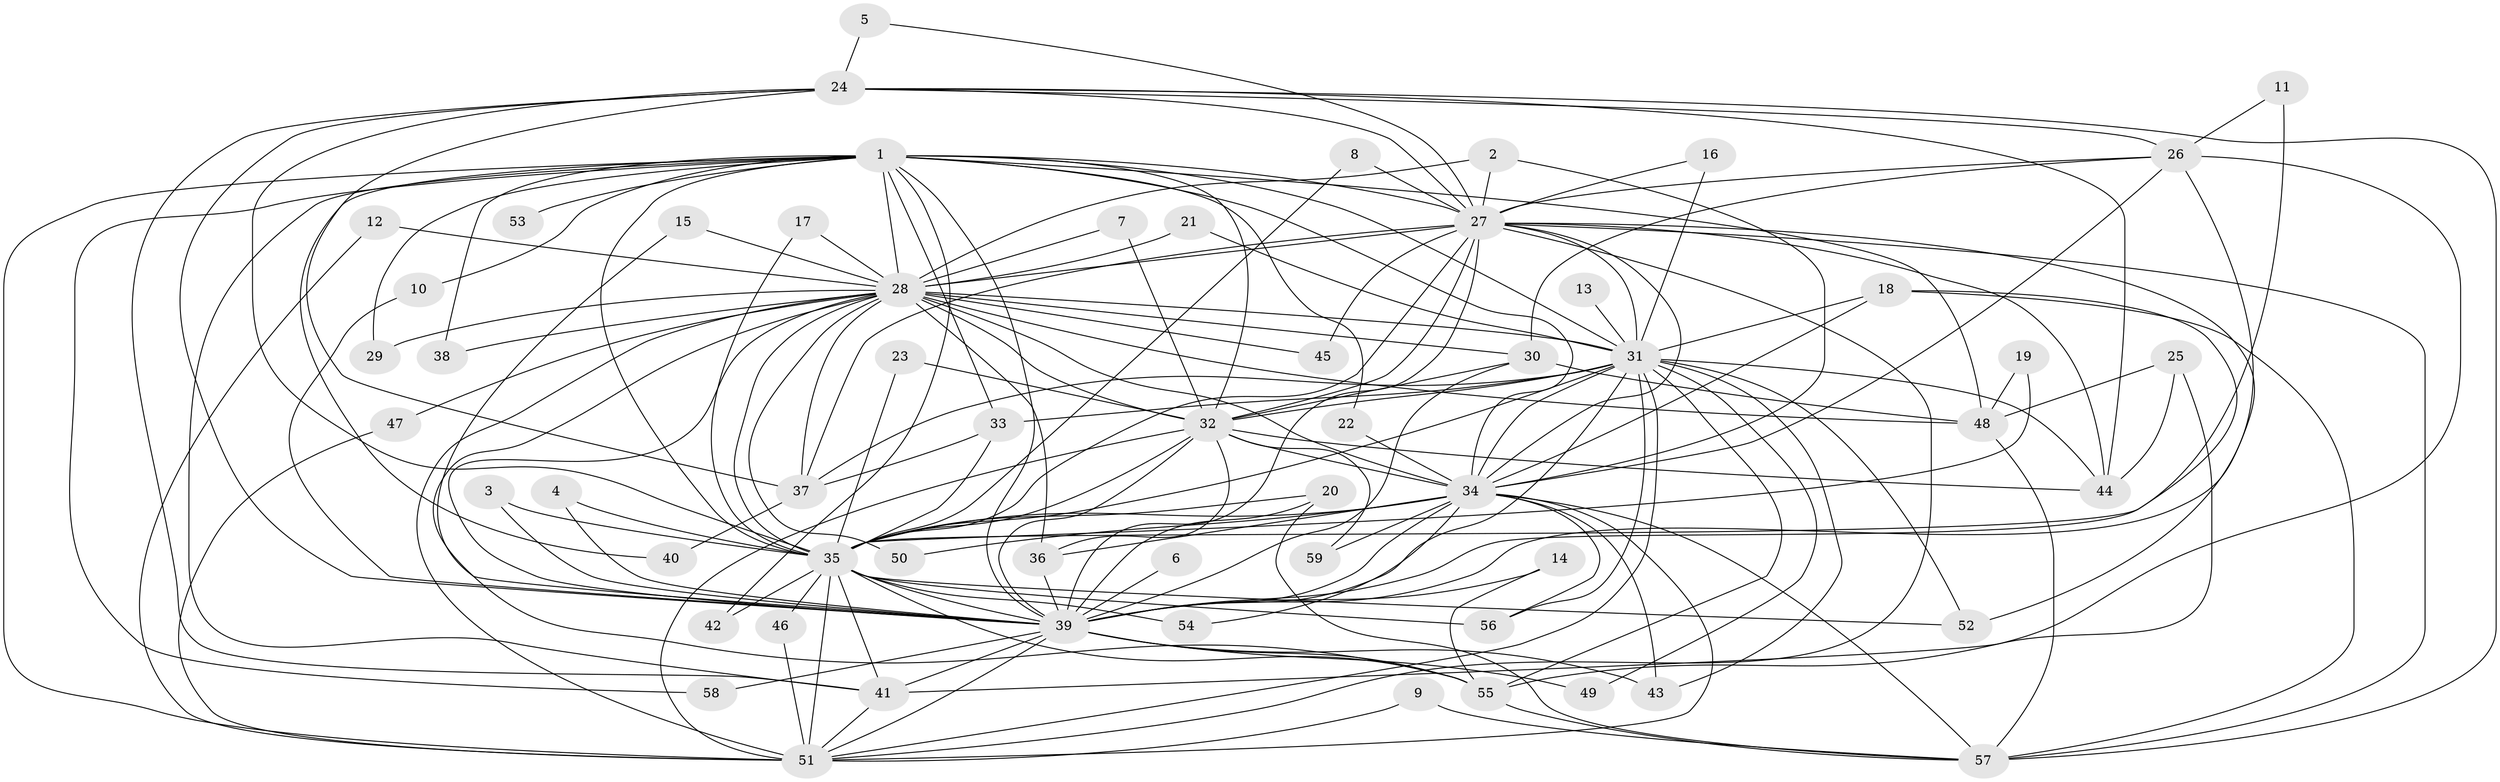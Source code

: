 // original degree distribution, {19: 0.008695652173913044, 15: 0.008695652173913044, 34: 0.008695652173913044, 25: 0.008695652173913044, 17: 0.008695652173913044, 16: 0.008695652173913044, 20: 0.008695652173913044, 29: 0.008695652173913044, 28: 0.008695652173913044, 27: 0.008695652173913044, 4: 0.06086956521739131, 2: 0.6173913043478261, 3: 0.14782608695652175, 7: 0.008695652173913044, 8: 0.017391304347826087, 5: 0.05217391304347826, 6: 0.008695652173913044}
// Generated by graph-tools (version 1.1) at 2025/25/03/09/25 03:25:41]
// undirected, 59 vertices, 164 edges
graph export_dot {
graph [start="1"]
  node [color=gray90,style=filled];
  1;
  2;
  3;
  4;
  5;
  6;
  7;
  8;
  9;
  10;
  11;
  12;
  13;
  14;
  15;
  16;
  17;
  18;
  19;
  20;
  21;
  22;
  23;
  24;
  25;
  26;
  27;
  28;
  29;
  30;
  31;
  32;
  33;
  34;
  35;
  36;
  37;
  38;
  39;
  40;
  41;
  42;
  43;
  44;
  45;
  46;
  47;
  48;
  49;
  50;
  51;
  52;
  53;
  54;
  55;
  56;
  57;
  58;
  59;
  1 -- 10 [weight=1.0];
  1 -- 22 [weight=1.0];
  1 -- 27 [weight=2.0];
  1 -- 28 [weight=2.0];
  1 -- 29 [weight=1.0];
  1 -- 31 [weight=2.0];
  1 -- 32 [weight=2.0];
  1 -- 33 [weight=1.0];
  1 -- 34 [weight=2.0];
  1 -- 35 [weight=2.0];
  1 -- 38 [weight=1.0];
  1 -- 39 [weight=2.0];
  1 -- 40 [weight=1.0];
  1 -- 41 [weight=2.0];
  1 -- 42 [weight=1.0];
  1 -- 48 [weight=1.0];
  1 -- 51 [weight=4.0];
  1 -- 53 [weight=1.0];
  1 -- 58 [weight=1.0];
  2 -- 27 [weight=1.0];
  2 -- 28 [weight=1.0];
  2 -- 34 [weight=1.0];
  3 -- 35 [weight=1.0];
  3 -- 39 [weight=1.0];
  4 -- 35 [weight=1.0];
  4 -- 39 [weight=1.0];
  5 -- 24 [weight=1.0];
  5 -- 27 [weight=1.0];
  6 -- 39 [weight=1.0];
  7 -- 28 [weight=1.0];
  7 -- 32 [weight=1.0];
  8 -- 27 [weight=1.0];
  8 -- 35 [weight=1.0];
  9 -- 51 [weight=1.0];
  9 -- 57 [weight=1.0];
  10 -- 39 [weight=1.0];
  11 -- 26 [weight=1.0];
  11 -- 35 [weight=1.0];
  12 -- 28 [weight=1.0];
  12 -- 51 [weight=1.0];
  13 -- 31 [weight=1.0];
  14 -- 39 [weight=1.0];
  14 -- 55 [weight=1.0];
  15 -- 28 [weight=1.0];
  15 -- 39 [weight=1.0];
  16 -- 27 [weight=1.0];
  16 -- 31 [weight=1.0];
  17 -- 28 [weight=1.0];
  17 -- 35 [weight=1.0];
  18 -- 31 [weight=1.0];
  18 -- 34 [weight=1.0];
  18 -- 39 [weight=1.0];
  18 -- 57 [weight=1.0];
  19 -- 35 [weight=1.0];
  19 -- 48 [weight=1.0];
  20 -- 35 [weight=1.0];
  20 -- 39 [weight=1.0];
  20 -- 57 [weight=1.0];
  21 -- 28 [weight=1.0];
  21 -- 31 [weight=1.0];
  22 -- 34 [weight=1.0];
  23 -- 32 [weight=1.0];
  23 -- 35 [weight=1.0];
  24 -- 26 [weight=1.0];
  24 -- 27 [weight=1.0];
  24 -- 35 [weight=2.0];
  24 -- 37 [weight=1.0];
  24 -- 39 [weight=1.0];
  24 -- 41 [weight=1.0];
  24 -- 44 [weight=1.0];
  24 -- 57 [weight=1.0];
  25 -- 44 [weight=1.0];
  25 -- 48 [weight=1.0];
  25 -- 55 [weight=1.0];
  26 -- 27 [weight=1.0];
  26 -- 30 [weight=1.0];
  26 -- 34 [weight=1.0];
  26 -- 39 [weight=1.0];
  26 -- 41 [weight=1.0];
  27 -- 28 [weight=1.0];
  27 -- 31 [weight=1.0];
  27 -- 32 [weight=1.0];
  27 -- 34 [weight=1.0];
  27 -- 35 [weight=1.0];
  27 -- 37 [weight=1.0];
  27 -- 39 [weight=1.0];
  27 -- 44 [weight=1.0];
  27 -- 45 [weight=1.0];
  27 -- 51 [weight=1.0];
  27 -- 52 [weight=1.0];
  27 -- 57 [weight=1.0];
  28 -- 29 [weight=2.0];
  28 -- 30 [weight=2.0];
  28 -- 31 [weight=1.0];
  28 -- 32 [weight=2.0];
  28 -- 34 [weight=3.0];
  28 -- 35 [weight=1.0];
  28 -- 36 [weight=2.0];
  28 -- 37 [weight=2.0];
  28 -- 38 [weight=1.0];
  28 -- 39 [weight=1.0];
  28 -- 45 [weight=1.0];
  28 -- 47 [weight=1.0];
  28 -- 48 [weight=2.0];
  28 -- 50 [weight=1.0];
  28 -- 51 [weight=1.0];
  28 -- 55 [weight=1.0];
  30 -- 32 [weight=1.0];
  30 -- 39 [weight=1.0];
  30 -- 48 [weight=1.0];
  31 -- 32 [weight=1.0];
  31 -- 33 [weight=1.0];
  31 -- 34 [weight=2.0];
  31 -- 35 [weight=1.0];
  31 -- 37 [weight=2.0];
  31 -- 39 [weight=1.0];
  31 -- 43 [weight=1.0];
  31 -- 44 [weight=2.0];
  31 -- 49 [weight=1.0];
  31 -- 51 [weight=1.0];
  31 -- 52 [weight=1.0];
  31 -- 55 [weight=2.0];
  31 -- 56 [weight=2.0];
  32 -- 34 [weight=1.0];
  32 -- 35 [weight=1.0];
  32 -- 36 [weight=1.0];
  32 -- 39 [weight=1.0];
  32 -- 44 [weight=1.0];
  32 -- 51 [weight=1.0];
  32 -- 59 [weight=1.0];
  33 -- 35 [weight=1.0];
  33 -- 37 [weight=1.0];
  34 -- 35 [weight=1.0];
  34 -- 36 [weight=1.0];
  34 -- 39 [weight=2.0];
  34 -- 43 [weight=2.0];
  34 -- 50 [weight=1.0];
  34 -- 51 [weight=2.0];
  34 -- 54 [weight=1.0];
  34 -- 56 [weight=1.0];
  34 -- 57 [weight=1.0];
  34 -- 59 [weight=1.0];
  35 -- 39 [weight=1.0];
  35 -- 41 [weight=1.0];
  35 -- 42 [weight=1.0];
  35 -- 46 [weight=1.0];
  35 -- 51 [weight=2.0];
  35 -- 52 [weight=1.0];
  35 -- 54 [weight=1.0];
  35 -- 55 [weight=1.0];
  35 -- 56 [weight=1.0];
  36 -- 39 [weight=1.0];
  37 -- 40 [weight=1.0];
  39 -- 41 [weight=1.0];
  39 -- 43 [weight=1.0];
  39 -- 49 [weight=1.0];
  39 -- 51 [weight=1.0];
  39 -- 55 [weight=2.0];
  39 -- 58 [weight=1.0];
  41 -- 51 [weight=1.0];
  46 -- 51 [weight=1.0];
  47 -- 51 [weight=1.0];
  48 -- 57 [weight=1.0];
  55 -- 57 [weight=1.0];
}
